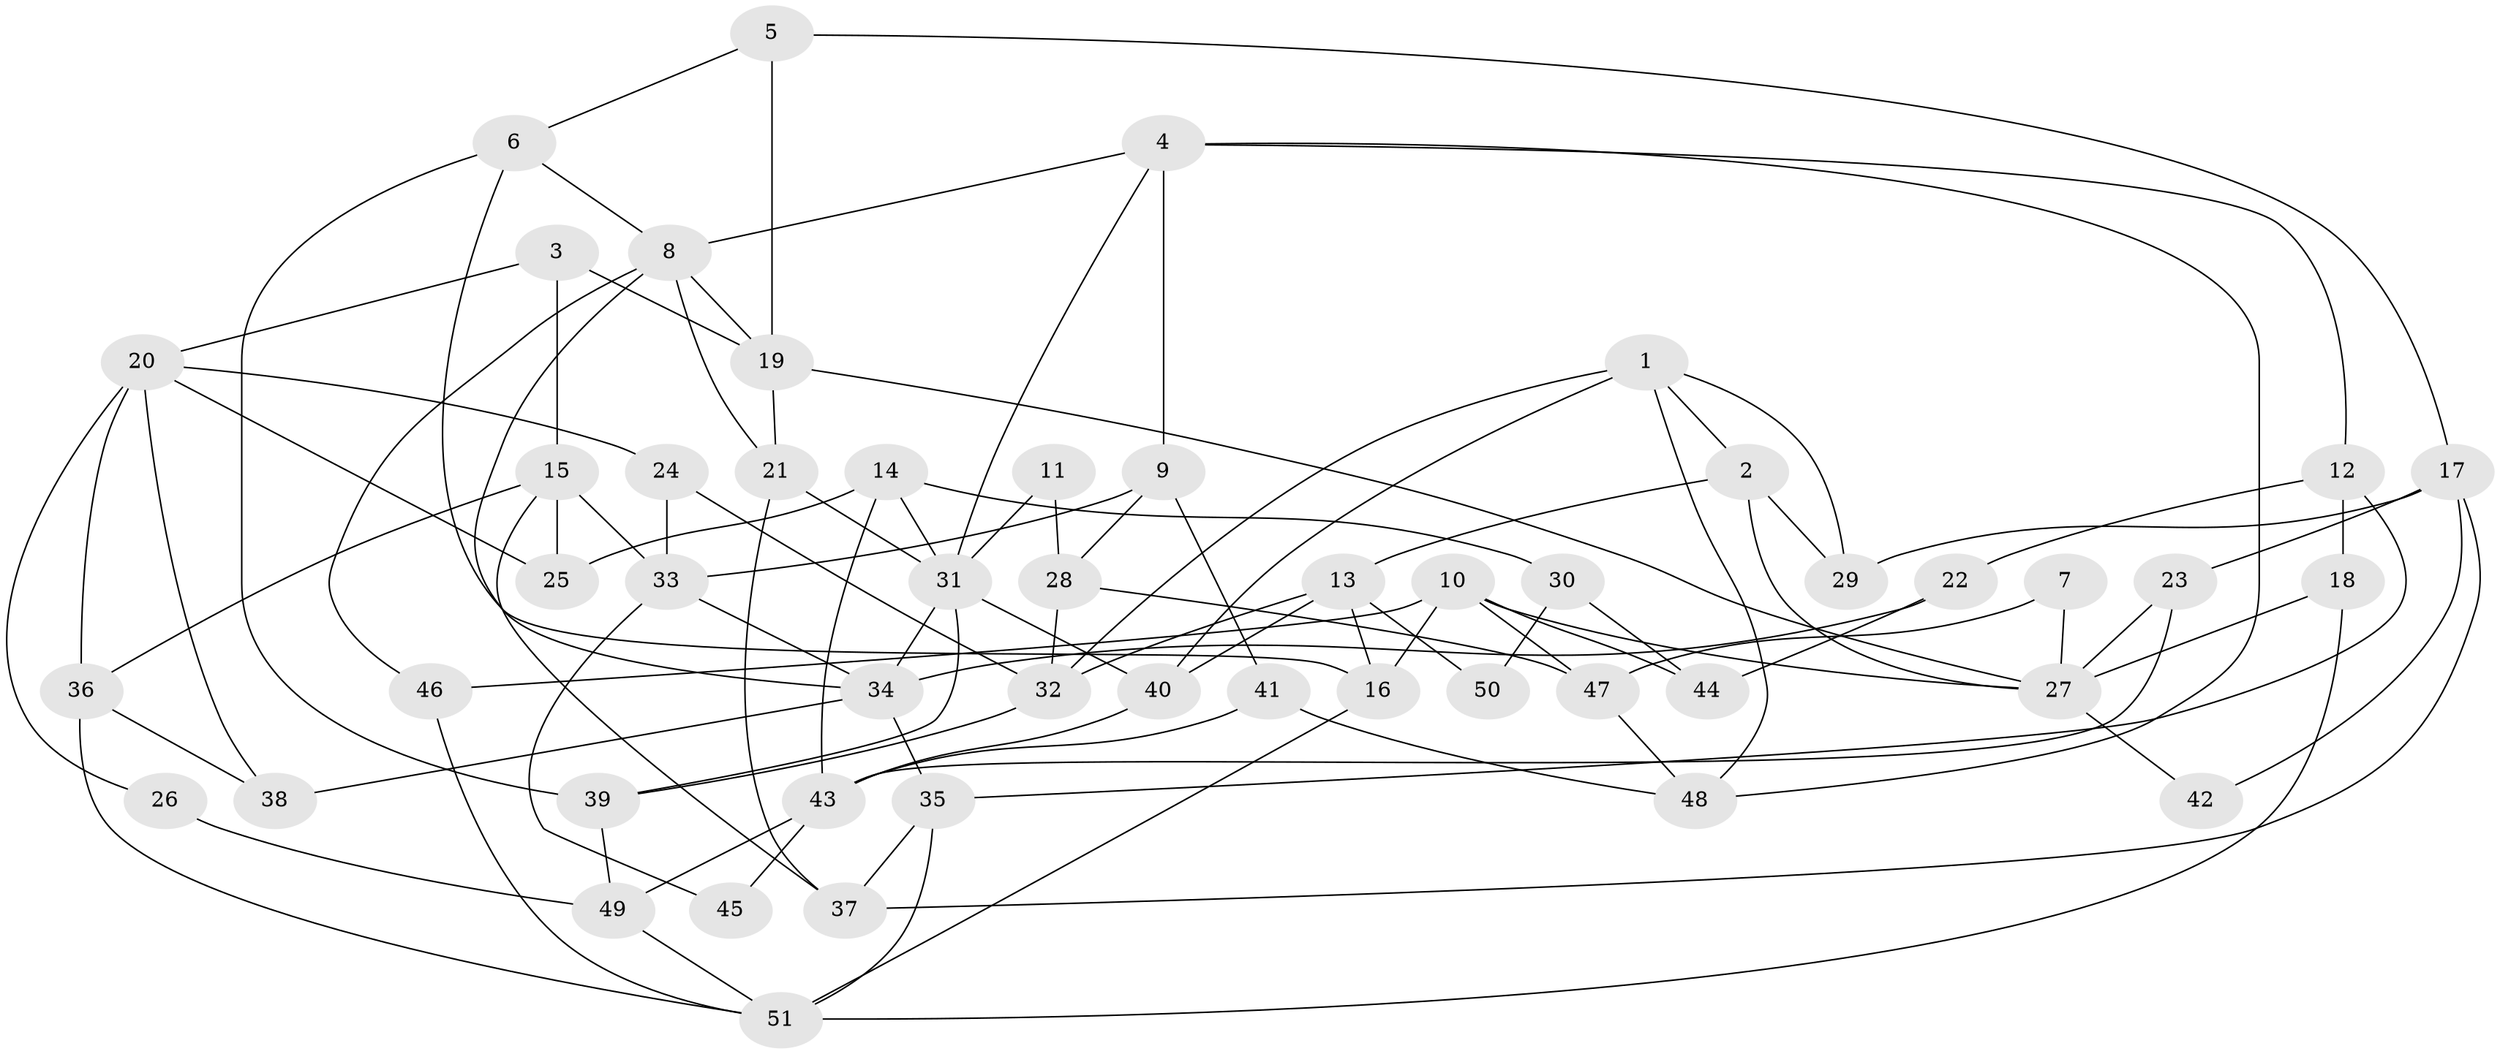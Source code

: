 // coarse degree distribution, {9: 0.1875, 8: 0.1875, 4: 0.25, 7: 0.0625, 5: 0.125, 6: 0.1875}
// Generated by graph-tools (version 1.1) at 2025/51/03/04/25 22:51:12]
// undirected, 51 vertices, 102 edges
graph export_dot {
  node [color=gray90,style=filled];
  1;
  2;
  3;
  4;
  5;
  6;
  7;
  8;
  9;
  10;
  11;
  12;
  13;
  14;
  15;
  16;
  17;
  18;
  19;
  20;
  21;
  22;
  23;
  24;
  25;
  26;
  27;
  28;
  29;
  30;
  31;
  32;
  33;
  34;
  35;
  36;
  37;
  38;
  39;
  40;
  41;
  42;
  43;
  44;
  45;
  46;
  47;
  48;
  49;
  50;
  51;
  1 -- 29;
  1 -- 40;
  1 -- 2;
  1 -- 32;
  1 -- 48;
  2 -- 13;
  2 -- 27;
  2 -- 29;
  3 -- 19;
  3 -- 20;
  3 -- 15;
  4 -- 48;
  4 -- 8;
  4 -- 9;
  4 -- 12;
  4 -- 31;
  5 -- 6;
  5 -- 19;
  5 -- 17;
  6 -- 16;
  6 -- 8;
  6 -- 39;
  7 -- 27;
  7 -- 47;
  8 -- 21;
  8 -- 46;
  8 -- 19;
  8 -- 34;
  9 -- 33;
  9 -- 28;
  9 -- 41;
  10 -- 27;
  10 -- 47;
  10 -- 16;
  10 -- 44;
  10 -- 46;
  11 -- 28;
  11 -- 31;
  12 -- 35;
  12 -- 18;
  12 -- 22;
  13 -- 40;
  13 -- 32;
  13 -- 16;
  13 -- 50;
  14 -- 43;
  14 -- 31;
  14 -- 25;
  14 -- 30;
  15 -- 33;
  15 -- 25;
  15 -- 36;
  15 -- 37;
  16 -- 51;
  17 -- 37;
  17 -- 23;
  17 -- 29;
  17 -- 42;
  18 -- 51;
  18 -- 27;
  19 -- 27;
  19 -- 21;
  20 -- 25;
  20 -- 36;
  20 -- 24;
  20 -- 26;
  20 -- 38;
  21 -- 31;
  21 -- 37;
  22 -- 34;
  22 -- 44;
  23 -- 27;
  23 -- 43;
  24 -- 32;
  24 -- 33;
  26 -- 49;
  27 -- 42;
  28 -- 32;
  28 -- 47;
  30 -- 44;
  30 -- 50;
  31 -- 34;
  31 -- 39;
  31 -- 40;
  32 -- 39;
  33 -- 34;
  33 -- 45;
  34 -- 38;
  34 -- 35;
  35 -- 37;
  35 -- 51;
  36 -- 51;
  36 -- 38;
  39 -- 49;
  40 -- 43;
  41 -- 43;
  41 -- 48;
  43 -- 49;
  43 -- 45;
  46 -- 51;
  47 -- 48;
  49 -- 51;
}
